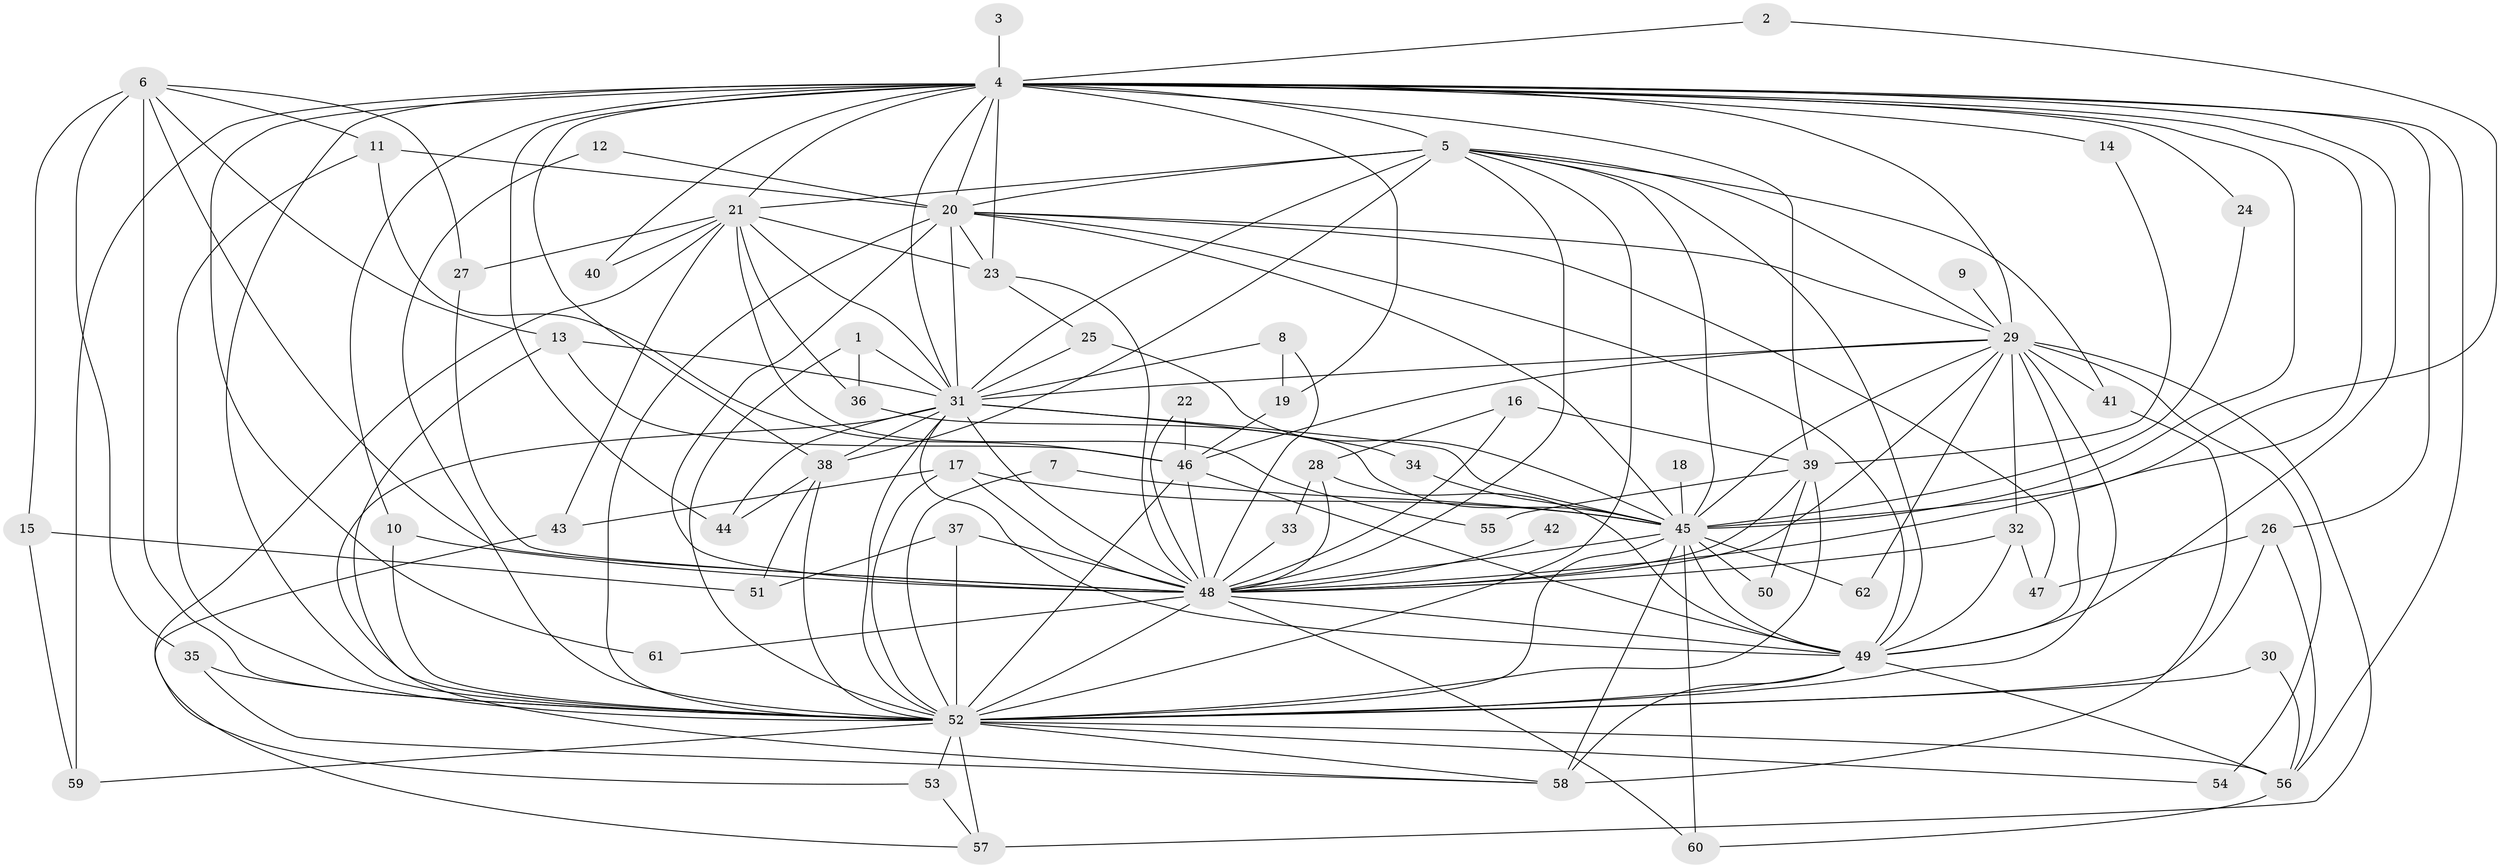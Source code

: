 // original degree distribution, {19: 0.008064516129032258, 22: 0.016129032258064516, 16: 0.008064516129032258, 25: 0.008064516129032258, 20: 0.008064516129032258, 29: 0.008064516129032258, 31: 0.016129032258064516, 17: 0.008064516129032258, 3: 0.21774193548387097, 5: 0.024193548387096774, 7: 0.016129032258064516, 8: 0.016129032258064516, 10: 0.008064516129032258, 4: 0.04838709677419355, 2: 0.5725806451612904, 6: 0.016129032258064516}
// Generated by graph-tools (version 1.1) at 2025/01/03/09/25 03:01:30]
// undirected, 62 vertices, 170 edges
graph export_dot {
graph [start="1"]
  node [color=gray90,style=filled];
  1;
  2;
  3;
  4;
  5;
  6;
  7;
  8;
  9;
  10;
  11;
  12;
  13;
  14;
  15;
  16;
  17;
  18;
  19;
  20;
  21;
  22;
  23;
  24;
  25;
  26;
  27;
  28;
  29;
  30;
  31;
  32;
  33;
  34;
  35;
  36;
  37;
  38;
  39;
  40;
  41;
  42;
  43;
  44;
  45;
  46;
  47;
  48;
  49;
  50;
  51;
  52;
  53;
  54;
  55;
  56;
  57;
  58;
  59;
  60;
  61;
  62;
  1 -- 31 [weight=1.0];
  1 -- 36 [weight=1.0];
  1 -- 52 [weight=1.0];
  2 -- 4 [weight=1.0];
  2 -- 45 [weight=1.0];
  3 -- 4 [weight=1.0];
  4 -- 5 [weight=2.0];
  4 -- 10 [weight=1.0];
  4 -- 14 [weight=1.0];
  4 -- 19 [weight=1.0];
  4 -- 20 [weight=2.0];
  4 -- 21 [weight=1.0];
  4 -- 23 [weight=1.0];
  4 -- 24 [weight=1.0];
  4 -- 26 [weight=1.0];
  4 -- 29 [weight=1.0];
  4 -- 31 [weight=1.0];
  4 -- 38 [weight=1.0];
  4 -- 39 [weight=2.0];
  4 -- 40 [weight=1.0];
  4 -- 44 [weight=1.0];
  4 -- 45 [weight=1.0];
  4 -- 48 [weight=1.0];
  4 -- 49 [weight=1.0];
  4 -- 52 [weight=2.0];
  4 -- 56 [weight=1.0];
  4 -- 59 [weight=3.0];
  4 -- 61 [weight=1.0];
  5 -- 20 [weight=2.0];
  5 -- 21 [weight=1.0];
  5 -- 29 [weight=2.0];
  5 -- 31 [weight=3.0];
  5 -- 38 [weight=1.0];
  5 -- 41 [weight=1.0];
  5 -- 45 [weight=1.0];
  5 -- 48 [weight=1.0];
  5 -- 49 [weight=1.0];
  5 -- 52 [weight=2.0];
  6 -- 11 [weight=1.0];
  6 -- 13 [weight=1.0];
  6 -- 15 [weight=1.0];
  6 -- 27 [weight=1.0];
  6 -- 35 [weight=1.0];
  6 -- 48 [weight=1.0];
  6 -- 52 [weight=1.0];
  7 -- 45 [weight=1.0];
  7 -- 52 [weight=1.0];
  8 -- 19 [weight=1.0];
  8 -- 31 [weight=1.0];
  8 -- 48 [weight=1.0];
  9 -- 29 [weight=1.0];
  10 -- 48 [weight=1.0];
  10 -- 52 [weight=1.0];
  11 -- 20 [weight=1.0];
  11 -- 46 [weight=1.0];
  11 -- 52 [weight=1.0];
  12 -- 20 [weight=1.0];
  12 -- 52 [weight=1.0];
  13 -- 31 [weight=1.0];
  13 -- 46 [weight=1.0];
  13 -- 52 [weight=2.0];
  14 -- 39 [weight=1.0];
  15 -- 51 [weight=1.0];
  15 -- 59 [weight=1.0];
  16 -- 28 [weight=1.0];
  16 -- 39 [weight=1.0];
  16 -- 48 [weight=1.0];
  17 -- 43 [weight=1.0];
  17 -- 45 [weight=1.0];
  17 -- 48 [weight=1.0];
  17 -- 52 [weight=1.0];
  18 -- 45 [weight=1.0];
  19 -- 46 [weight=1.0];
  20 -- 23 [weight=1.0];
  20 -- 29 [weight=1.0];
  20 -- 31 [weight=1.0];
  20 -- 45 [weight=2.0];
  20 -- 47 [weight=1.0];
  20 -- 48 [weight=2.0];
  20 -- 49 [weight=1.0];
  20 -- 52 [weight=4.0];
  21 -- 23 [weight=1.0];
  21 -- 27 [weight=1.0];
  21 -- 31 [weight=1.0];
  21 -- 36 [weight=1.0];
  21 -- 40 [weight=1.0];
  21 -- 43 [weight=1.0];
  21 -- 53 [weight=1.0];
  21 -- 55 [weight=1.0];
  22 -- 46 [weight=1.0];
  22 -- 48 [weight=1.0];
  23 -- 25 [weight=1.0];
  23 -- 48 [weight=1.0];
  24 -- 45 [weight=1.0];
  25 -- 31 [weight=1.0];
  25 -- 45 [weight=1.0];
  26 -- 47 [weight=1.0];
  26 -- 52 [weight=1.0];
  26 -- 56 [weight=1.0];
  27 -- 48 [weight=1.0];
  28 -- 33 [weight=1.0];
  28 -- 48 [weight=1.0];
  28 -- 49 [weight=1.0];
  29 -- 31 [weight=1.0];
  29 -- 32 [weight=1.0];
  29 -- 41 [weight=1.0];
  29 -- 45 [weight=1.0];
  29 -- 46 [weight=1.0];
  29 -- 48 [weight=1.0];
  29 -- 49 [weight=2.0];
  29 -- 52 [weight=3.0];
  29 -- 54 [weight=2.0];
  29 -- 57 [weight=2.0];
  29 -- 62 [weight=1.0];
  30 -- 52 [weight=1.0];
  30 -- 56 [weight=1.0];
  31 -- 34 [weight=1.0];
  31 -- 38 [weight=1.0];
  31 -- 44 [weight=1.0];
  31 -- 45 [weight=1.0];
  31 -- 48 [weight=1.0];
  31 -- 49 [weight=1.0];
  31 -- 52 [weight=2.0];
  31 -- 58 [weight=1.0];
  32 -- 47 [weight=1.0];
  32 -- 48 [weight=1.0];
  32 -- 49 [weight=1.0];
  33 -- 48 [weight=1.0];
  34 -- 45 [weight=1.0];
  35 -- 52 [weight=1.0];
  35 -- 58 [weight=1.0];
  36 -- 45 [weight=1.0];
  37 -- 48 [weight=1.0];
  37 -- 51 [weight=1.0];
  37 -- 52 [weight=2.0];
  38 -- 44 [weight=1.0];
  38 -- 51 [weight=1.0];
  38 -- 52 [weight=2.0];
  39 -- 48 [weight=1.0];
  39 -- 50 [weight=1.0];
  39 -- 52 [weight=1.0];
  39 -- 55 [weight=1.0];
  41 -- 58 [weight=1.0];
  42 -- 48 [weight=1.0];
  43 -- 57 [weight=1.0];
  45 -- 48 [weight=1.0];
  45 -- 49 [weight=1.0];
  45 -- 50 [weight=1.0];
  45 -- 52 [weight=3.0];
  45 -- 58 [weight=1.0];
  45 -- 60 [weight=1.0];
  45 -- 62 [weight=1.0];
  46 -- 48 [weight=1.0];
  46 -- 49 [weight=1.0];
  46 -- 52 [weight=1.0];
  48 -- 49 [weight=1.0];
  48 -- 52 [weight=2.0];
  48 -- 60 [weight=1.0];
  48 -- 61 [weight=1.0];
  49 -- 52 [weight=2.0];
  49 -- 56 [weight=1.0];
  49 -- 58 [weight=2.0];
  52 -- 53 [weight=1.0];
  52 -- 54 [weight=1.0];
  52 -- 56 [weight=3.0];
  52 -- 57 [weight=1.0];
  52 -- 58 [weight=1.0];
  52 -- 59 [weight=1.0];
  53 -- 57 [weight=1.0];
  56 -- 60 [weight=1.0];
}
